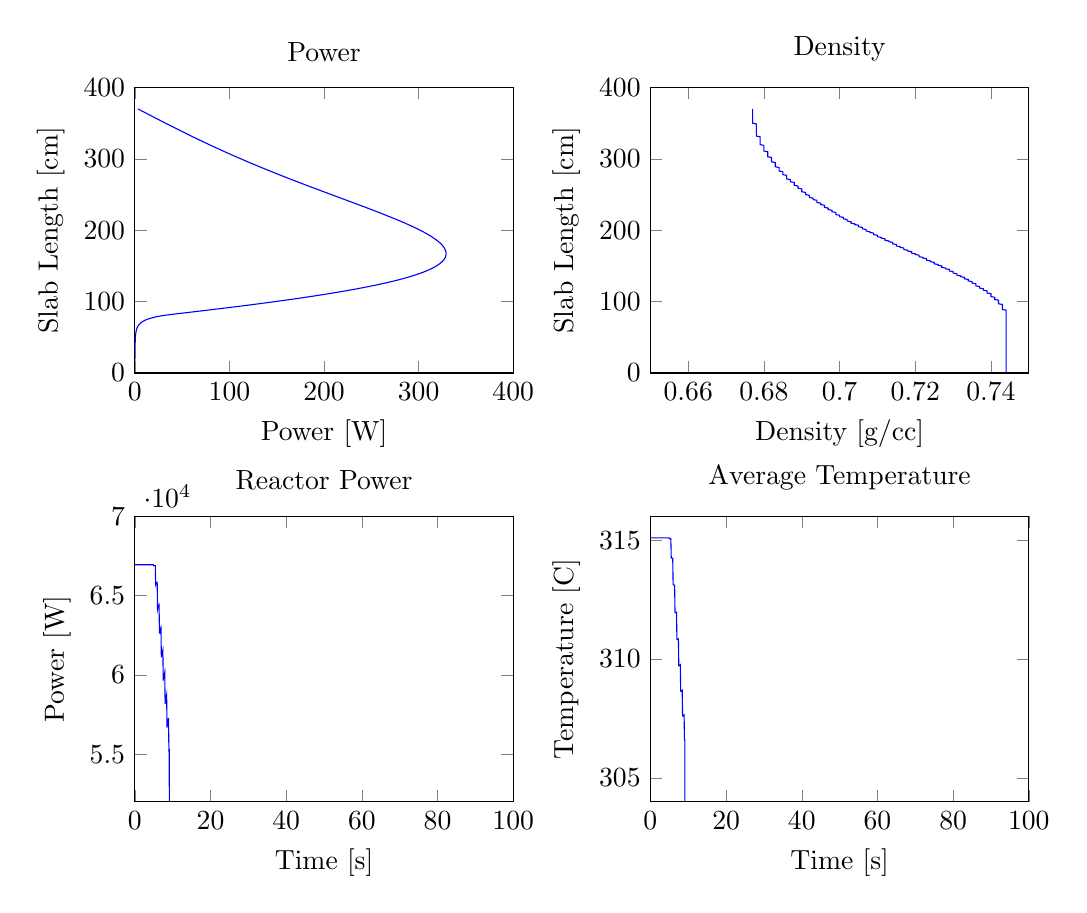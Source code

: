 % This file was created by matlab2tikz v0.1.4.
% Copyright (c) 2008--2011, Nico Schlömer <nico.schloemer@gmail.com>
% All rights reserved.
% 
% The latest updates can be retrieved from
%   http://www.mathworks.com/matlabcentral/fileexchange/22022-matlab2tikz
% where you can also make suggestions and rate matlab2tikz.
% 
\begin{tikzpicture}

\begin{axis}[%
name=plot1,
scale only axis,
width=1.892in,
height=1.427in,
xmin=0, xmax=400,
ymin=0, ymax=400,
xlabel={Power [W]},
ylabel={Slab Length [cm]},
title={Power},
axis on top]
\addplot [
color=blue,
solid
]
coordinates{
 (0.007,1)(0.011,2)(0.014,3)(0.018,4)(0.021,5)(0.025,6)(0.029,7)(0.032,8)(0.036,9)(0.04,10)(0.045,11)(0.049,12)(0.053,13)(0.058,14)(0.063,15)(0.068,16)(0.073,17)(0.078,18)(0.084,19)(0.09,20)(0.096,21)(0.102,22)(0.109,23)(0.116,24)(0.123,25)(0.13,26)(0.138,27)(0.147,28)(0.155,29)(0.164,30)(0.174,31)(0.184,32)(0.195,33)(0.207,34)(0.219,35)(0.232,36)(0.246,37)(0.261,38)(0.277,39)(0.294,40)(0.313,41)(0.333,42)(0.355,43)(0.38,44)(0.407,45)(0.437,46)(0.47,47)(0.506,48)(0.547,49)(0.594,50)(0.646,51)(0.705,52)(0.772,53)(0.848,54)(0.935,55)(1.034,56)(1.149,57)(1.281,58)(1.433,59)(1.608,60)(1.812,61)(2.048,62)(2.323,63)(2.643,64)(3.015,65)(3.45,66)(3.957,67)(4.551,68)(5.245,69)(6.058,70)(7.01,71)(8.127,72)(9.436,73)(10.973,74)(12.776,75)(14.894,76)(17.381,77)(20.304,78)(23.739,79)(27.776,80)(32.523,81)(38.105,82)(44.669,83)(51.191,84)(57.668,85)(64.099,86)(70.481,87)(76.812,88)(83.091,89)(89.315,90)(95.483,91)(101.592,92)(107.641,93)(113.628,94)(119.551,95)(125.409,96)(131.2,97)(136.923,98)(142.575,99)(148.155,100)(153.663,101)(159.096,102)(164.453,103)(169.734,104)(174.936,105)(180.059,106)(185.101,107)(190.062,108)(194.94,109)(199.734,110)(204.445,111)(209.07,112)(213.609,113)(218.061,114)(222.426,115)(226.703,116)(230.892,117)(234.991,118)(239.001,119)(242.921,120)(246.751,121)(250.491,122)(254.139,123)(257.697,124)(261.164,125)(264.54,126)(267.824,127)(271.017,128)(274.119,129)(277.131,130)(280.051,131)(282.881,132)(285.62,133)(288.269,134)(290.828,135)(293.298,136)(295.679,137)(297.971,138)(300.175,139)(302.291,140)(304.321,141)(306.264,142)(308.121,143)(309.892,144)(311.58,145)(313.183,146)(314.703,147)(316.141,148)(317.497,149)(318.773,150)(319.969,151)(321.085,152)(322.124,153)(323.085,154)(323.97,155)(324.78,156)(325.515,157)(326.176,158)(326.766,159)(327.283,160)(327.73,161)(328.108,162)(328.417,163)(328.659,164)(328.835,165)(328.946,166)(328.992,167)(328.975,168)(328.896,169)(328.757,170)(328.557,171)(328.299,172)(327.983,173)(327.611,174)(327.183,175)(326.701,176)(326.166,177)(325.578,178)(324.94,179)(324.251,180)(323.514,181)(322.729,182)(321.897,183)(321.02,184)(320.098,185)(319.132,186)(318.125,187)(317.076,188)(315.986,189)(314.857,190)(313.69,191)(312.486,192)(311.245,193)(309.969,194)(308.659,195)(307.316,196)(305.94,197)(304.533,198)(303.096,199)(301.629,200)(300.133,201)(298.61,202)(297.06,203)(295.485,204)(293.884,205)(292.259,206)(290.611,207)(288.94,208)(287.248,209)(285.535,210)(283.802,211)(282.05,212)(280.28,213)(278.491,214)(276.686,215)(274.865,216)(273.028,217)(271.176,218)(269.31,219)(267.431,220)(265.539,221)(263.635,222)(261.72,223)(259.794,224)(257.857,225)(255.911,226)(253.956,227)(251.993,228)(250.021,229)(248.042,230)(246.057,231)(244.065,232)(242.068,233)(240.065,234)(238.057,235)(236.046,236)(234.03,237)(232.011,238)(229.989,239)(227.965,240)(225.938,241)(223.91,242)(221.88,243)(219.85,244)(217.819,245)(215.788,246)(213.757,247)(211.726,248)(209.697,249)(207.668,250)(205.641,251)(203.616,252)(201.593,253)(199.572,254)(197.554,255)(195.538,256)(193.526,257)(191.517,258)(189.512,259)(187.51,260)(185.513,261)(183.52,262)(181.531,263)(179.547,264)(177.567,265)(175.593,266)(173.624,267)(171.66,268)(169.701,269)(167.748,270)(165.801,271)(163.86,272)(161.925,273)(159.995,274)(158.072,275)(156.156,276)(154.246,277)(152.342,278)(150.445,279)(148.554,280)(146.67,281)(144.793,282)(142.923,283)(141.06,284)(139.204,285)(137.354,286)(135.512,287)(133.677,288)(131.849,289)(130.028,290)(128.214,291)(126.407,292)(124.608,293)(122.816,294)(121.031,295)(119.253,296)(117.482,297)(115.718,298)(113.962,299)(112.212,300)(110.47,301)(108.735,302)(107.007,303)(105.285,304)(103.571,305)(101.864,306)(100.163,307)(98.47,308)(96.783,309)(95.103,310)(93.43,311)(91.763,312)(90.103,313)(88.449,314)(86.802,315)(85.16,316)(83.526,317)(81.897,318)(80.275,319)(78.659,320)(77.049,321)(75.444,322)(73.846,323)(72.253,324)(70.666,325)(69.084,326)(67.508,327)(65.937,328)(64.371,329)(62.811,330)(61.255,331)(59.705,332)(58.16,333)(56.619,334)(55.083,335)(53.551,336)(52.024,337)(50.501,338)(48.983,339)(47.468,340)(45.958,341)(44.452,342)(42.949,343)(41.45,344)(39.954,345)(38.462,346)(36.973,347)(35.487,348)(34.005,349)(32.525,350)(31.049,351)(29.575,352)(28.103,353)(26.634,354)(25.167,355)(23.703,356)(22.24,357)(20.78,358)(19.321,359)(17.864,360)(16.409,361)(14.955,362)(13.503,363)(12.051,364)(10.601,365)(9.152,366)(7.703,367)(6.255,368)(4.808,369)(3.361,370) 
};

\end{axis}

\begin{axis}[%
name=plot2,
at=(plot1.right of south east), anchor=left of south west,
scale only axis,
width=1.892in,
height=1.427in,
xmin=0.65, xmax=0.75,
ymin=0, ymax=400,
xlabel={$\text{Density [g}/\text{cc]}$},
ylabel={Slab Length [cm]},
title={Density},
axis on top]
\addplot [
color=blue,
solid
]
coordinates{
 (0.744,1)(0.744,2)(0.744,3)(0.744,4)(0.744,5)(0.744,6)(0.744,7)(0.744,8)(0.744,9)(0.744,10)(0.744,11)(0.744,12)(0.744,13)(0.744,14)(0.744,15)(0.744,16)(0.744,17)(0.744,18)(0.744,19)(0.744,20)(0.744,21)(0.744,22)(0.744,23)(0.744,24)(0.744,25)(0.744,26)(0.744,27)(0.744,28)(0.744,29)(0.744,30)(0.744,31)(0.744,32)(0.744,33)(0.744,34)(0.744,35)(0.744,36)(0.744,37)(0.744,38)(0.744,39)(0.744,40)(0.744,41)(0.744,42)(0.744,43)(0.744,44)(0.744,45)(0.744,46)(0.744,47)(0.744,48)(0.744,49)(0.744,50)(0.744,51)(0.744,52)(0.744,53)(0.744,54)(0.744,55)(0.744,56)(0.744,57)(0.744,58)(0.744,59)(0.744,60)(0.744,61)(0.744,62)(0.744,63)(0.744,64)(0.744,65)(0.744,66)(0.744,67)(0.744,68)(0.744,69)(0.744,70)(0.744,71)(0.744,72)(0.744,73)(0.744,74)(0.744,75)(0.744,76)(0.744,77)(0.744,78)(0.744,79)(0.744,80)(0.744,81)(0.744,82)(0.744,83)(0.744,84)(0.744,85)(0.744,86)(0.744,87)(0.744,88)(0.743,89)(0.743,90)(0.743,91)(0.743,92)(0.743,93)(0.743,94)(0.743,95)(0.743,96)(0.742,97)(0.742,98)(0.742,99)(0.742,100)(0.742,101)(0.742,102)(0.741,103)(0.741,104)(0.741,105)(0.741,106)(0.74,107)(0.74,108)(0.74,109)(0.74,110)(0.74,111)(0.739,112)(0.739,113)(0.739,114)(0.739,115)(0.738,116)(0.738,117)(0.738,118)(0.737,119)(0.737,120)(0.737,121)(0.736,122)(0.736,123)(0.736,124)(0.736,125)(0.735,126)(0.735,127)(0.735,128)(0.734,129)(0.734,130)(0.734,131)(0.733,132)(0.733,133)(0.733,134)(0.732,135)(0.732,136)(0.731,137)(0.731,138)(0.731,139)(0.73,140)(0.73,141)(0.73,142)(0.729,143)(0.729,144)(0.729,145)(0.728,146)(0.728,147)(0.727,148)(0.727,149)(0.727,150)(0.726,151)(0.726,152)(0.725,153)(0.725,154)(0.725,155)(0.724,156)(0.724,157)(0.723,158)(0.723,159)(0.723,160)(0.722,161)(0.722,162)(0.721,163)(0.721,164)(0.721,165)(0.72,166)(0.72,167)(0.719,168)(0.719,169)(0.719,170)(0.718,171)(0.718,172)(0.717,173)(0.717,174)(0.717,175)(0.716,176)(0.716,177)(0.715,178)(0.715,179)(0.715,180)(0.714,181)(0.714,182)(0.714,183)(0.713,184)(0.713,185)(0.712,186)(0.712,187)(0.712,188)(0.711,189)(0.711,190)(0.71,191)(0.71,192)(0.71,193)(0.709,194)(0.709,195)(0.709,196)(0.708,197)(0.708,198)(0.707,199)(0.707,200)(0.707,201)(0.706,202)(0.706,203)(0.706,204)(0.705,205)(0.705,206)(0.705,207)(0.704,208)(0.704,209)(0.703,210)(0.703,211)(0.703,212)(0.702,213)(0.702,214)(0.702,215)(0.701,216)(0.701,217)(0.701,218)(0.7,219)(0.7,220)(0.7,221)(0.699,222)(0.699,223)(0.699,224)(0.699,225)(0.698,226)(0.698,227)(0.698,228)(0.697,229)(0.697,230)(0.697,231)(0.696,232)(0.696,233)(0.696,234)(0.696,235)(0.695,236)(0.695,237)(0.695,238)(0.694,239)(0.694,240)(0.694,241)(0.694,242)(0.693,243)(0.693,244)(0.693,245)(0.692,246)(0.692,247)(0.692,248)(0.692,249)(0.691,250)(0.691,251)(0.691,252)(0.691,253)(0.69,254)(0.69,255)(0.69,256)(0.69,257)(0.69,258)(0.689,259)(0.689,260)(0.689,261)(0.689,262)(0.688,263)(0.688,264)(0.688,265)(0.688,266)(0.688,267)(0.687,268)(0.687,269)(0.687,270)(0.687,271)(0.686,272)(0.686,273)(0.686,274)(0.686,275)(0.686,276)(0.686,277)(0.685,278)(0.685,279)(0.685,280)(0.685,281)(0.685,282)(0.684,283)(0.684,284)(0.684,285)(0.684,286)(0.684,287)(0.684,288)(0.683,289)(0.683,290)(0.683,291)(0.683,292)(0.683,293)(0.683,294)(0.683,295)(0.682,296)(0.682,297)(0.682,298)(0.682,299)(0.682,300)(0.682,301)(0.682,302)(0.681,303)(0.681,304)(0.681,305)(0.681,306)(0.681,307)(0.681,308)(0.681,309)(0.681,310)(0.68,311)(0.68,312)(0.68,313)(0.68,314)(0.68,315)(0.68,316)(0.68,317)(0.68,318)(0.68,319)(0.679,320)(0.679,321)(0.679,322)(0.679,323)(0.679,324)(0.679,325)(0.679,326)(0.679,327)(0.679,328)(0.679,329)(0.679,330)(0.679,331)(0.678,332)(0.678,333)(0.678,334)(0.678,335)(0.678,336)(0.678,337)(0.678,338)(0.678,339)(0.678,340)(0.678,341)(0.678,342)(0.678,343)(0.678,344)(0.678,345)(0.678,346)(0.678,347)(0.678,348)(0.678,349)(0.677,350)(0.677,351)(0.677,352)(0.677,353)(0.677,354)(0.677,355)(0.677,356)(0.677,357)(0.677,358)(0.677,359)(0.677,360)(0.677,361)(0.677,362)(0.677,363)(0.677,364)(0.677,365)(0.677,366)(0.677,367)(0.677,368)(0.677,369)(0.677,370) 
};

\end{axis}

\begin{axis}[%
name=plot4,
at=(plot2.below south west), anchor=above north west,
scale only axis,
width=1.892in,
height=1.427in,
xmin=0, xmax=100,
ymin=304, ymax=316,
xlabel={Time [s]},
ylabel={Temperature [C]},
title={Average Temperature},
axis on top]
\addplot [
color=blue,
solid
]
coordinates{
 (0,315.093)(0.1,315.093)(0.2,315.093)(0.3,315.093)(0.4,315.093)(0.5,315.093)(0.6,315.093)(0.7,315.093)(0.8,315.093)(0.9,315.093)(1,315.093)(1.1,315.093)(1.2,315.093)(1.3,315.093)(1.4,315.093)(1.5,315.093)(1.6,315.093)(1.7,315.093)(1.8,315.093)(1.9,315.093)(2,315.093)(2.1,315.093)(2.2,315.093)(2.3,315.093)(2.4,315.093)(2.5,315.093)(2.6,315.093)(2.7,315.093)(2.8,315.093)(2.9,315.093)(3,315.093)(3.1,315.093)(3.2,315.093)(3.3,315.093)(3.4,315.093)(3.5,315.093)(3.6,315.093)(3.7,315.093)(3.8,315.093)(3.9,315.093)(4,315.093)(4.1,315.093)(4.2,315.093)(4.3,315.093)(4.4,315.093)(4.5,315.093)(4.6,315.093)(4.7,315.093)(4.8,315.093)(4.9,315.093)(5,315.055)(5.1,315.054)(5.2,315.054)(5.3,315.054)(5.4,315.054)(5.5,314.255)(5.6,314.239)(5.7,314.237)(5.8,314.236)(5.9,314.236)(6,313.123)(6.1,313.104)(6.2,313.105)(6.3,313.107)(6.4,313.108)(6.5,311.965)(6.6,311.95)(6.7,311.955)(6.8,311.961)(6.9,311.967)(7,310.826)(7.1,310.815)(7.2,310.825)(7.3,310.835)(7.4,310.845)(7.5,309.719)(7.6,309.712)(7.7,309.725)(7.8,309.738)(7.9,309.752)(8,308.645)(8.1,308.642)(8.2,308.657)(8.3,308.672)(8.4,308.687)(8.5,307.604)(8.6,307.601)(8.7,307.617)(8.8,307.633)(8.9,307.649)(9,306.589)(9.1,306.587)(9.199,3.087) 
};

\end{axis}

\begin{axis}[%
at=(plot4.left of south west), anchor=right of south east,
scale only axis,
width=1.892in,
height=1.427in,
xmin=0, xmax=100,
ymin=52000, ymax=70000,
xlabel={Time [s]},
ylabel={Power [W]},
title={Reactor Power},
axis on top]
\addplot [
color=blue,
solid
]
coordinates{
 (0,66945.4)(0.1,66945.4)(0.2,66945.4)(0.3,66945.4)(0.4,66945.4)(0.5,66945.4)(0.6,66945.4)(0.7,66945.4)(0.8,66945.4)(0.9,66945.4)(1,66945.4)(1.1,66945.4)(1.2,66945.4)(1.3,66945.4)(1.4,66945.4)(1.5,66945.4)(1.6,66945.4)(1.7,66945.4)(1.8,66945.4)(1.9,66945.4)(2,66945.4)(2.1,66945.4)(2.2,66945.4)(2.3,66945.4)(2.4,66945.4)(2.5,66945.4)(2.6,66945.4)(2.7,66945.4)(2.8,66945.4)(2.9,66945.4)(3,66945.4)(3.1,66945.4)(3.2,66945.4)(3.3,66945.4)(3.4,66945.4)(3.5,66945.4)(3.6,66945.4)(3.7,66945.4)(3.8,66945.4)(3.9,66945.4)(4,66945.4)(4.1,66945.4)(4.2,66945.4)(4.3,66945.4)(4.4,66945.4)(4.5,66945.4)(4.6,66945.4)(4.7,66945.4)(4.8,66945.4)(4.9,66945.4)(5,66890.2)(5.1,66893.5)(5.2,66894.4)(5.3,66895.2)(5.4,66896)(5.5,65709.4)(5.6,65782.5)(5.7,65802.9)(5.8,65821.9)(5.9,65840.6)(6,64146.9)(6.1,64270.5)(6.2,64319.5)(6.3,64366.1)(6.4,64411.6)(6.5,62609.2)(6.6,62762.8)(6.7,62839.7)(6.8,62913)(6.9,62984.3)(7,61110.9)(7.1,61287.8)(7.2,61388.1)(7.3,61484.1)(7.4,61577)(7.5,59640.4)(7.6,59833.7)(7.7,59951.9)(7.8,60065.1)(7.9,60174.5)(8,58173.5)(8.1,58376.5)(8.2,58506.6)(8.3,58631.1)(8.4,58751.5)(8.5,56679.5)(8.6,56885.5)(8.7,57021.6)(8.8,57151.9)(8.9,57277.8)(9,55124.5)(9.1,55327.3)(9.194,3327.76) 
};

\end{axis}
\end{tikzpicture}
